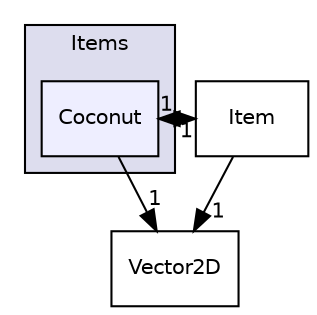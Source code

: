 digraph "Items/Coconut" {
  compound=true
  node [ fontsize="10", fontname="Helvetica"];
  edge [ labelfontsize="10", labelfontname="Helvetica"];
  subgraph clusterdir_7d02ce0627a9d08bc7415ddf5065332d {
    graph [ bgcolor="#ddddee", pencolor="black", label="Items" fontname="Helvetica", fontsize="10", URL="dir_7d02ce0627a9d08bc7415ddf5065332d.html"]
  dir_1f36c94545266762ae6a9e4c14fe1d32 [shape=box, label="Coconut", style="filled", fillcolor="#eeeeff", pencolor="black", URL="dir_1f36c94545266762ae6a9e4c14fe1d32.html"];
  }
  dir_ab2875aa51063794301457259c77ae2f [shape=box label="Vector2D" URL="dir_ab2875aa51063794301457259c77ae2f.html"];
  dir_59a3773fb886f53e651afc58787e32cb [shape=box label="Item" URL="dir_59a3773fb886f53e651afc58787e32cb.html"];
  dir_1f36c94545266762ae6a9e4c14fe1d32->dir_ab2875aa51063794301457259c77ae2f [headlabel="1", labeldistance=1.5 headhref="dir_000008_000018.html"];
  dir_1f36c94545266762ae6a9e4c14fe1d32->dir_59a3773fb886f53e651afc58787e32cb [headlabel="1", labeldistance=1.5 headhref="dir_000008_000010.html"];
  dir_59a3773fb886f53e651afc58787e32cb->dir_1f36c94545266762ae6a9e4c14fe1d32 [headlabel="1", labeldistance=1.5 headhref="dir_000010_000008.html"];
  dir_59a3773fb886f53e651afc58787e32cb->dir_ab2875aa51063794301457259c77ae2f [headlabel="1", labeldistance=1.5 headhref="dir_000010_000018.html"];
}
